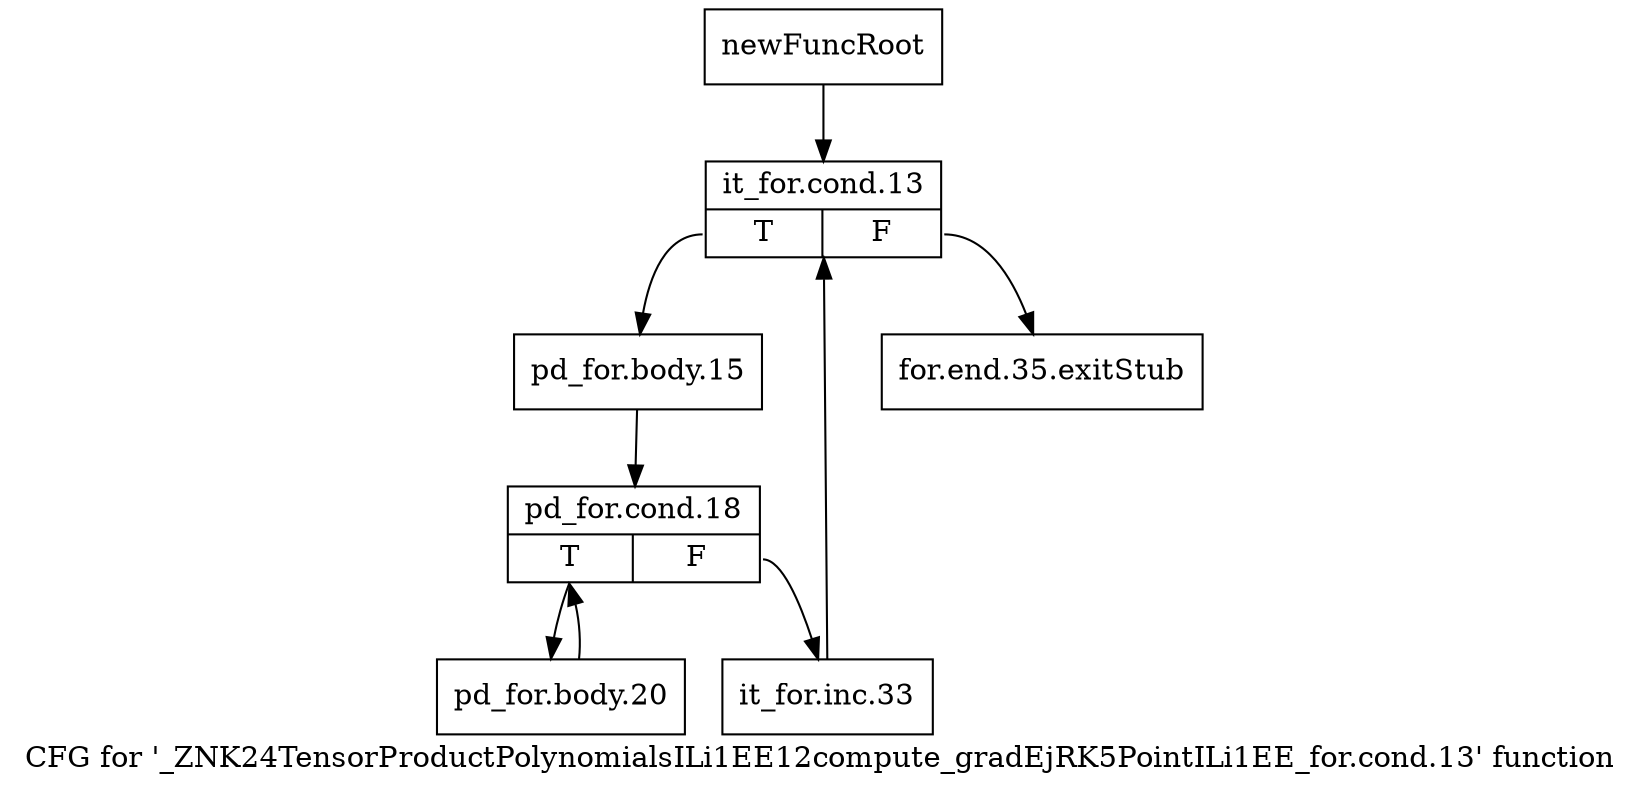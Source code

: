 digraph "CFG for '_ZNK24TensorProductPolynomialsILi1EE12compute_gradEjRK5PointILi1EE_for.cond.13' function" {
	label="CFG for '_ZNK24TensorProductPolynomialsILi1EE12compute_gradEjRK5PointILi1EE_for.cond.13' function";

	Node0x97766c0 [shape=record,label="{newFuncRoot}"];
	Node0x97766c0 -> Node0x9776760;
	Node0x9776710 [shape=record,label="{for.end.35.exitStub}"];
	Node0x9776760 [shape=record,label="{it_for.cond.13|{<s0>T|<s1>F}}"];
	Node0x9776760:s0 -> Node0x97767b0;
	Node0x9776760:s1 -> Node0x9776710;
	Node0x97767b0 [shape=record,label="{pd_for.body.15}"];
	Node0x97767b0 -> Node0x9776800;
	Node0x9776800 [shape=record,label="{pd_for.cond.18|{<s0>T|<s1>F}}"];
	Node0x9776800:s0 -> Node0x97768a0;
	Node0x9776800:s1 -> Node0x9776850;
	Node0x9776850 [shape=record,label="{it_for.inc.33}"];
	Node0x9776850 -> Node0x9776760;
	Node0x97768a0 [shape=record,label="{pd_for.body.20}"];
	Node0x97768a0 -> Node0x9776800;
}
